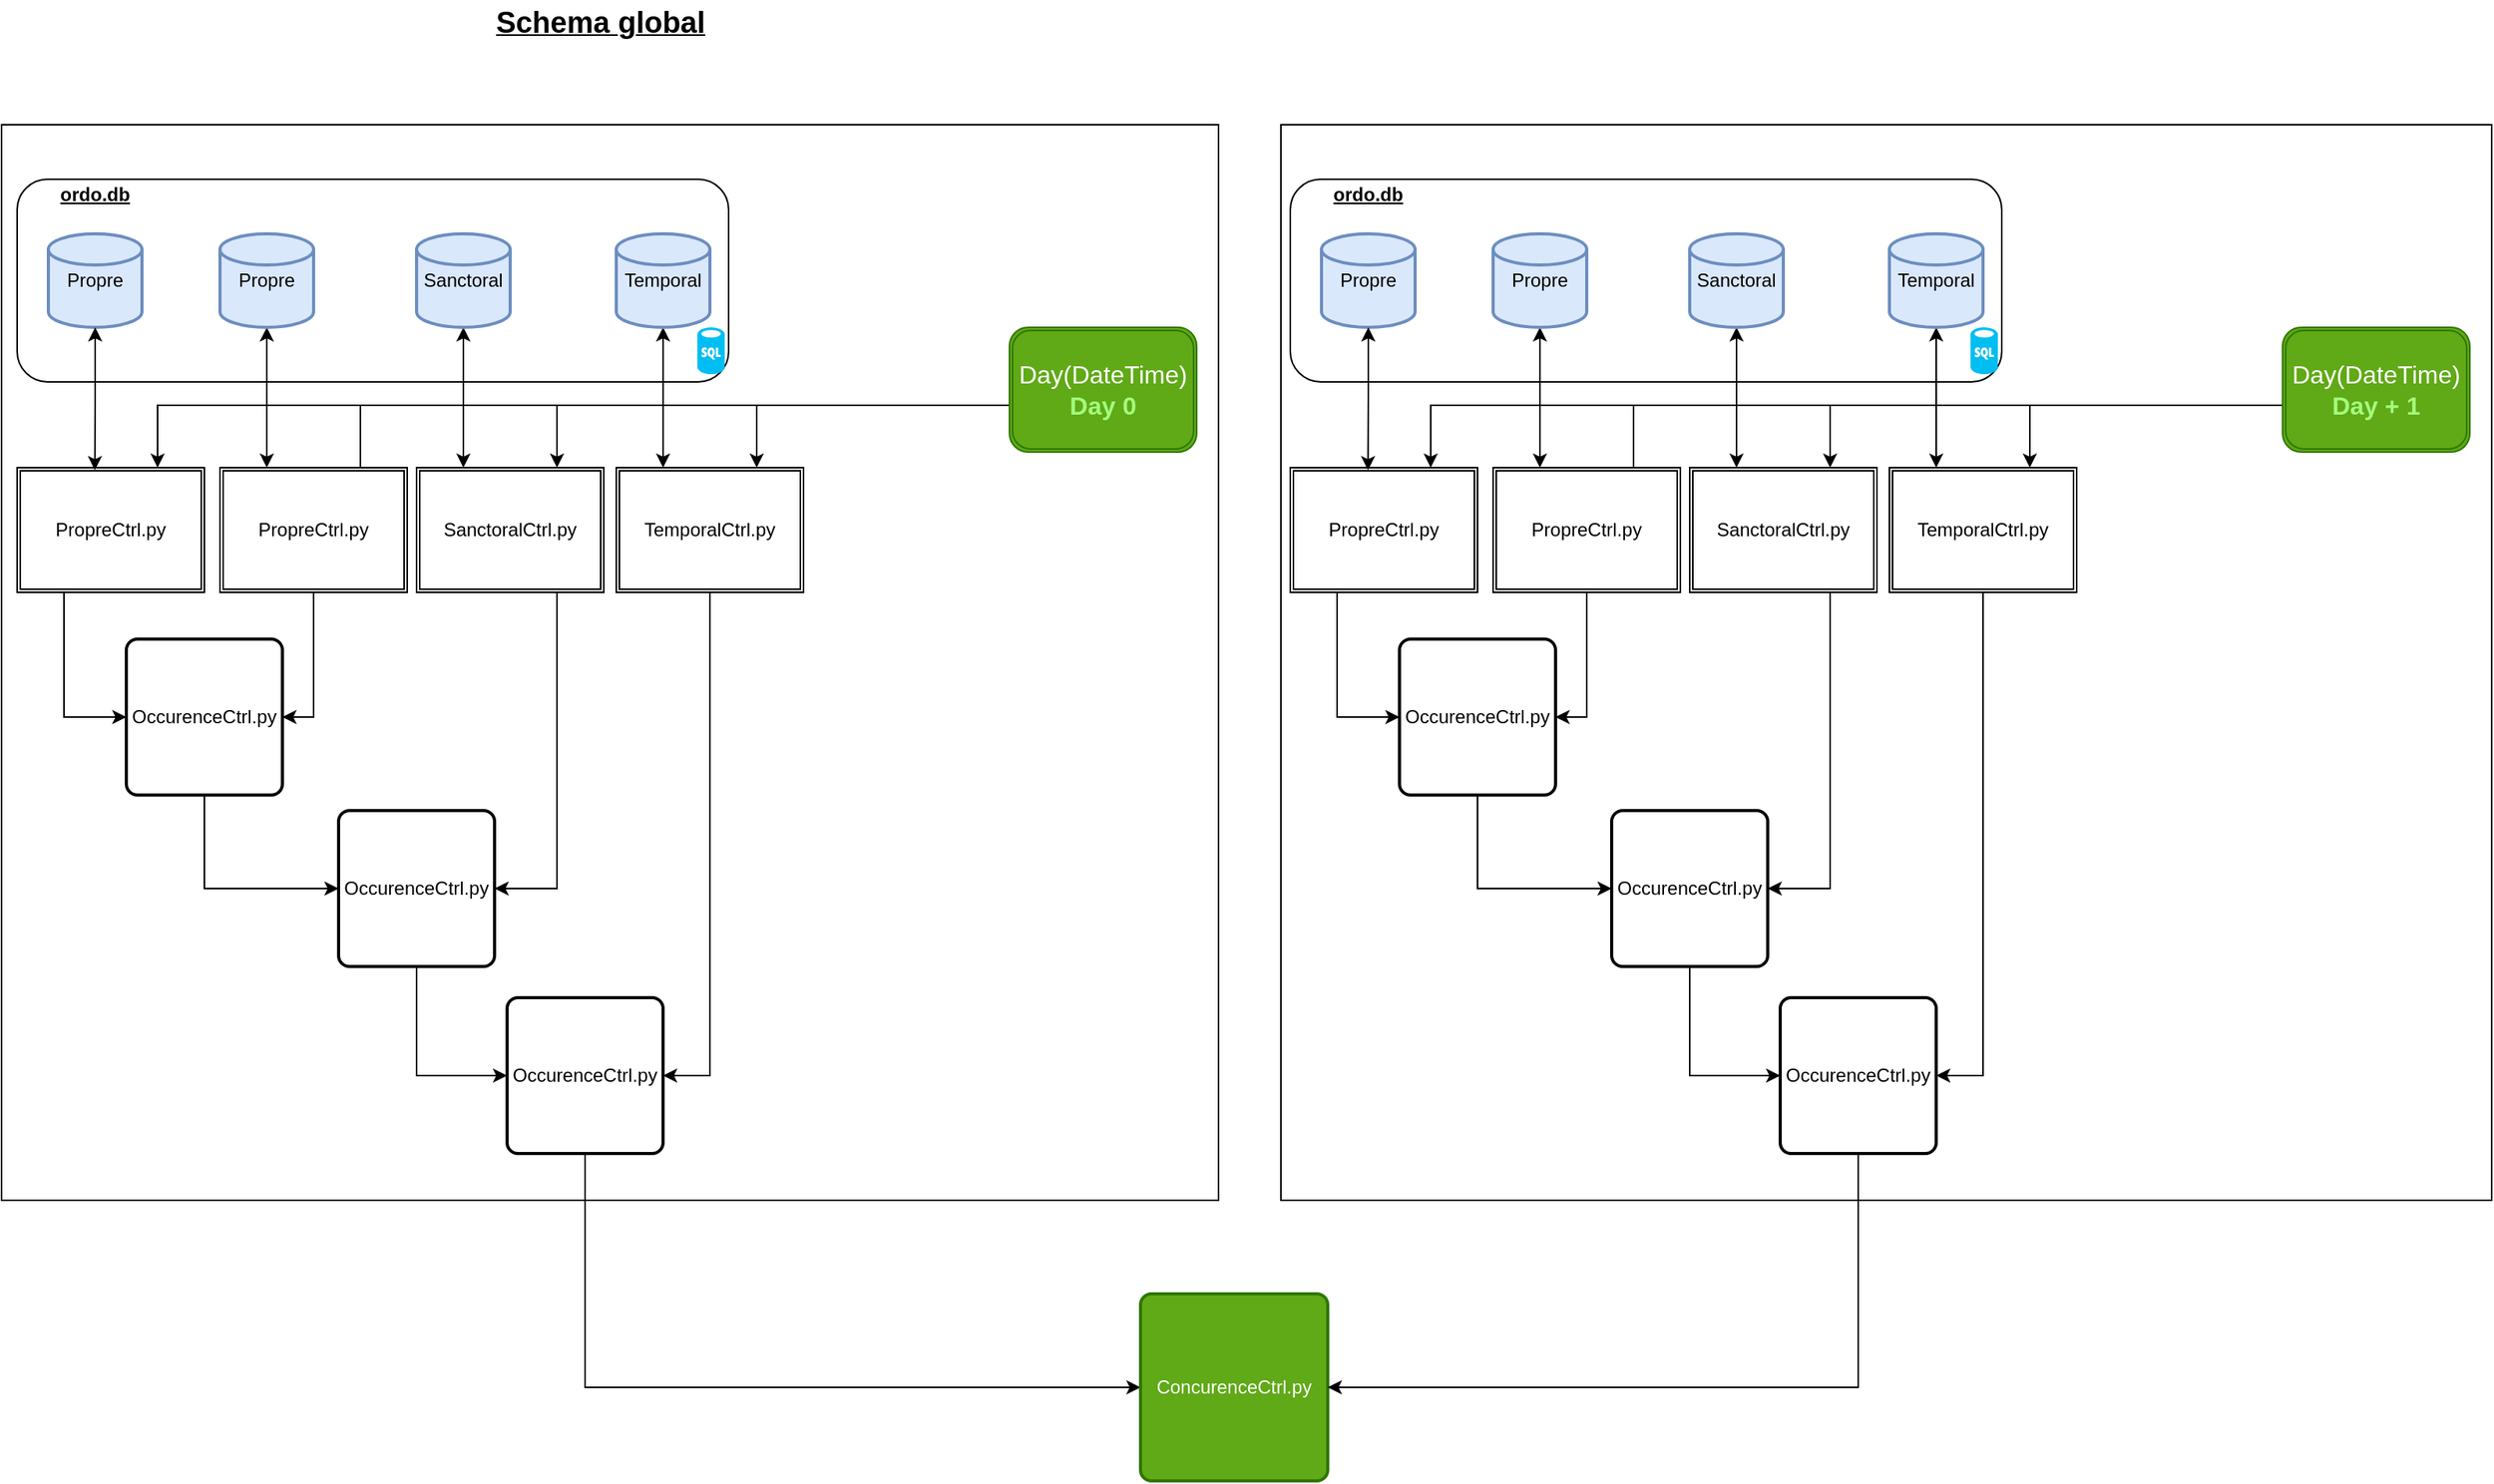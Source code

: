 <mxfile version="24.2.5" type="device">
  <diagram name="Page-1" id="sioYRf8UXPatwtXDIzv3">
    <mxGraphModel dx="1373" dy="1044" grid="1" gridSize="10" guides="1" tooltips="1" connect="1" arrows="1" fold="1" page="1" pageScale="1" pageWidth="827" pageHeight="1169" math="0" shadow="0">
      <root>
        <mxCell id="0" />
        <mxCell id="1" parent="0" />
        <mxCell id="imHsHSKxx16aIQ_CfQCZ-115" value="" style="rounded=0;whiteSpace=wrap;html=1;" vertex="1" parent="1">
          <mxGeometry x="850" y="90" width="776" height="690" as="geometry" />
        </mxCell>
        <mxCell id="imHsHSKxx16aIQ_CfQCZ-114" value="" style="rounded=0;whiteSpace=wrap;html=1;" vertex="1" parent="1">
          <mxGeometry x="30" y="90" width="780" height="690" as="geometry" />
        </mxCell>
        <mxCell id="imHsHSKxx16aIQ_CfQCZ-2" value="" style="rounded=1;whiteSpace=wrap;html=1;fillColor=none;" vertex="1" parent="1">
          <mxGeometry x="40" y="125" width="456" height="130" as="geometry" />
        </mxCell>
        <mxCell id="imHsHSKxx16aIQ_CfQCZ-3" style="edgeStyle=orthogonalEdgeStyle;rounded=0;orthogonalLoop=1;jettySize=auto;html=1;exitX=0;exitY=0.5;exitDx=0;exitDy=0;entryX=0.75;entryY=0;entryDx=0;entryDy=0;" edge="1" parent="1">
          <mxGeometry relative="1" as="geometry">
            <mxPoint x="676" y="270" as="sourcePoint" />
            <mxPoint x="260" y="320" as="targetPoint" />
            <Array as="points">
              <mxPoint x="556" y="270" />
              <mxPoint x="260" y="270" />
            </Array>
          </mxGeometry>
        </mxCell>
        <mxCell id="imHsHSKxx16aIQ_CfQCZ-13" style="edgeStyle=orthogonalEdgeStyle;rounded=0;orthogonalLoop=1;jettySize=auto;html=1;exitX=0;exitY=0.5;exitDx=0;exitDy=0;entryX=0.75;entryY=0;entryDx=0;entryDy=0;" edge="1" parent="1" source="jAT1CyBngLuAXYM52mBv-2" target="imHsHSKxx16aIQ_CfQCZ-11">
          <mxGeometry relative="1" as="geometry">
            <Array as="points">
              <mxPoint x="676" y="270" />
              <mxPoint x="130" y="270" />
            </Array>
          </mxGeometry>
        </mxCell>
        <mxCell id="imHsHSKxx16aIQ_CfQCZ-18" style="edgeStyle=orthogonalEdgeStyle;rounded=0;orthogonalLoop=1;jettySize=auto;html=1;exitX=0;exitY=0.5;exitDx=0;exitDy=0;entryX=0.75;entryY=0;entryDx=0;entryDy=0;" edge="1" parent="1" source="jAT1CyBngLuAXYM52mBv-2" target="jAT1CyBngLuAXYM52mBv-6">
          <mxGeometry relative="1" as="geometry">
            <Array as="points">
              <mxPoint x="676" y="270" />
              <mxPoint x="386" y="270" />
            </Array>
          </mxGeometry>
        </mxCell>
        <mxCell id="imHsHSKxx16aIQ_CfQCZ-19" style="edgeStyle=orthogonalEdgeStyle;rounded=0;orthogonalLoop=1;jettySize=auto;html=1;exitX=0;exitY=0.5;exitDx=0;exitDy=0;entryX=0.75;entryY=0;entryDx=0;entryDy=0;" edge="1" parent="1" source="jAT1CyBngLuAXYM52mBv-2" target="jAT1CyBngLuAXYM52mBv-7">
          <mxGeometry relative="1" as="geometry">
            <Array as="points">
              <mxPoint x="676" y="270" />
              <mxPoint x="514" y="270" />
            </Array>
          </mxGeometry>
        </mxCell>
        <mxCell id="jAT1CyBngLuAXYM52mBv-2" value="&lt;font style=&quot;font-size: 16px;&quot;&gt;Day(DateTime)&lt;/font&gt;&lt;div&gt;&lt;font color=&quot;#a3fc7c&quot; style=&quot;font-size: 16px;&quot;&gt;&lt;b&gt;Day 0&lt;/b&gt;&lt;/font&gt;&lt;/div&gt;" style="shape=ext;double=1;rounded=1;whiteSpace=wrap;html=1;fillColor=#60a917;strokeColor=#2D7600;fontColor=#ffffff;" parent="1" vertex="1">
          <mxGeometry x="676" y="220" width="120" height="80" as="geometry" />
        </mxCell>
        <mxCell id="jAT1CyBngLuAXYM52mBv-30" style="edgeStyle=orthogonalEdgeStyle;rounded=0;orthogonalLoop=1;jettySize=auto;html=1;exitX=0.75;exitY=1;exitDx=0;exitDy=0;entryX=1;entryY=0.5;entryDx=0;entryDy=0;" parent="1" source="jAT1CyBngLuAXYM52mBv-6" target="jAT1CyBngLuAXYM52mBv-28" edge="1">
          <mxGeometry relative="1" as="geometry" />
        </mxCell>
        <mxCell id="jAT1CyBngLuAXYM52mBv-6" value="SanctoralCtrl.py" style="shape=ext;double=1;rounded=0;whiteSpace=wrap;html=1;" parent="1" vertex="1">
          <mxGeometry x="296" y="310" width="120" height="80" as="geometry" />
        </mxCell>
        <mxCell id="jAT1CyBngLuAXYM52mBv-33" style="edgeStyle=orthogonalEdgeStyle;rounded=0;orthogonalLoop=1;jettySize=auto;html=1;exitX=0.5;exitY=1;exitDx=0;exitDy=0;entryX=1;entryY=0.5;entryDx=0;entryDy=0;" parent="1" source="jAT1CyBngLuAXYM52mBv-7" target="jAT1CyBngLuAXYM52mBv-31" edge="1">
          <mxGeometry relative="1" as="geometry" />
        </mxCell>
        <mxCell id="jAT1CyBngLuAXYM52mBv-7" value="TemporalCtrl.py" style="shape=ext;double=1;rounded=0;whiteSpace=wrap;html=1;" parent="1" vertex="1">
          <mxGeometry x="424" y="310" width="120" height="80" as="geometry" />
        </mxCell>
        <mxCell id="imHsHSKxx16aIQ_CfQCZ-15" style="edgeStyle=orthogonalEdgeStyle;rounded=0;orthogonalLoop=1;jettySize=auto;html=1;exitX=0.5;exitY=1;exitDx=0;exitDy=0;entryX=1;entryY=0.5;entryDx=0;entryDy=0;" edge="1" parent="1" source="jAT1CyBngLuAXYM52mBv-13" target="imHsHSKxx16aIQ_CfQCZ-14">
          <mxGeometry relative="1" as="geometry" />
        </mxCell>
        <mxCell id="jAT1CyBngLuAXYM52mBv-13" value="PropreCtrl.py" style="shape=ext;double=1;rounded=0;whiteSpace=wrap;html=1;" parent="1" vertex="1">
          <mxGeometry x="170" y="310" width="120" height="80" as="geometry" />
        </mxCell>
        <mxCell id="jAT1CyBngLuAXYM52mBv-24" style="edgeStyle=orthogonalEdgeStyle;rounded=0;orthogonalLoop=1;jettySize=auto;html=1;exitX=0.5;exitY=1;exitDx=0;exitDy=0;exitPerimeter=0;entryX=0.25;entryY=0;entryDx=0;entryDy=0;startArrow=classic;startFill=1;" parent="1" source="jAT1CyBngLuAXYM52mBv-14" target="jAT1CyBngLuAXYM52mBv-13" edge="1">
          <mxGeometry relative="1" as="geometry" />
        </mxCell>
        <mxCell id="jAT1CyBngLuAXYM52mBv-14" value="Propre" style="strokeWidth=2;html=1;shape=mxgraph.flowchart.database;whiteSpace=wrap;fillColor=#dae8fc;strokeColor=#6c8ebf;" parent="1" vertex="1">
          <mxGeometry x="170" y="160" width="60" height="60" as="geometry" />
        </mxCell>
        <mxCell id="jAT1CyBngLuAXYM52mBv-25" style="edgeStyle=orthogonalEdgeStyle;rounded=0;orthogonalLoop=1;jettySize=auto;html=1;exitX=0.5;exitY=1;exitDx=0;exitDy=0;exitPerimeter=0;entryX=0.25;entryY=0;entryDx=0;entryDy=0;startArrow=classic;startFill=1;" parent="1" source="jAT1CyBngLuAXYM52mBv-15" target="jAT1CyBngLuAXYM52mBv-6" edge="1">
          <mxGeometry relative="1" as="geometry" />
        </mxCell>
        <mxCell id="jAT1CyBngLuAXYM52mBv-15" value="Sanctoral" style="strokeWidth=2;html=1;shape=mxgraph.flowchart.database;whiteSpace=wrap;fillColor=#dae8fc;strokeColor=#6c8ebf;" parent="1" vertex="1">
          <mxGeometry x="296" y="160" width="60" height="60" as="geometry" />
        </mxCell>
        <mxCell id="jAT1CyBngLuAXYM52mBv-26" style="edgeStyle=orthogonalEdgeStyle;rounded=0;orthogonalLoop=1;jettySize=auto;html=1;exitX=0.5;exitY=1;exitDx=0;exitDy=0;exitPerimeter=0;entryX=0.25;entryY=0;entryDx=0;entryDy=0;startArrow=classic;startFill=1;" parent="1" source="jAT1CyBngLuAXYM52mBv-16" target="jAT1CyBngLuAXYM52mBv-7" edge="1">
          <mxGeometry relative="1" as="geometry" />
        </mxCell>
        <mxCell id="jAT1CyBngLuAXYM52mBv-16" value="Temporal" style="strokeWidth=2;html=1;shape=mxgraph.flowchart.database;whiteSpace=wrap;fillColor=#dae8fc;strokeColor=#6c8ebf;" parent="1" vertex="1">
          <mxGeometry x="424" y="160" width="60" height="60" as="geometry" />
        </mxCell>
        <mxCell id="jAT1CyBngLuAXYM52mBv-17" style="edgeStyle=orthogonalEdgeStyle;rounded=0;orthogonalLoop=1;jettySize=auto;html=1;exitX=0.5;exitY=1;exitDx=0;exitDy=0;exitPerimeter=0;" parent="1" source="jAT1CyBngLuAXYM52mBv-16" target="jAT1CyBngLuAXYM52mBv-16" edge="1">
          <mxGeometry relative="1" as="geometry" />
        </mxCell>
        <mxCell id="jAT1CyBngLuAXYM52mBv-21" style="edgeStyle=orthogonalEdgeStyle;rounded=0;orthogonalLoop=1;jettySize=auto;html=1;exitX=0.5;exitY=1;exitDx=0;exitDy=0;exitPerimeter=0;" parent="1" source="jAT1CyBngLuAXYM52mBv-15" target="jAT1CyBngLuAXYM52mBv-15" edge="1">
          <mxGeometry relative="1" as="geometry" />
        </mxCell>
        <mxCell id="jAT1CyBngLuAXYM52mBv-32" style="edgeStyle=orthogonalEdgeStyle;rounded=0;orthogonalLoop=1;jettySize=auto;html=1;exitX=0.5;exitY=1;exitDx=0;exitDy=0;entryX=0;entryY=0.5;entryDx=0;entryDy=0;" parent="1" source="jAT1CyBngLuAXYM52mBv-28" target="jAT1CyBngLuAXYM52mBv-31" edge="1">
          <mxGeometry relative="1" as="geometry" />
        </mxCell>
        <mxCell id="jAT1CyBngLuAXYM52mBv-28" value="OccurenceCtrl.py" style="rounded=1;whiteSpace=wrap;html=1;absoluteArcSize=1;arcSize=14;strokeWidth=2;" parent="1" vertex="1">
          <mxGeometry x="246" y="530" width="100" height="100" as="geometry" />
        </mxCell>
        <mxCell id="imHsHSKxx16aIQ_CfQCZ-111" style="edgeStyle=orthogonalEdgeStyle;rounded=0;orthogonalLoop=1;jettySize=auto;html=1;exitX=0.5;exitY=1;exitDx=0;exitDy=0;entryX=0;entryY=0.5;entryDx=0;entryDy=0;" edge="1" parent="1" source="jAT1CyBngLuAXYM52mBv-31" target="imHsHSKxx16aIQ_CfQCZ-5">
          <mxGeometry relative="1" as="geometry" />
        </mxCell>
        <mxCell id="jAT1CyBngLuAXYM52mBv-31" value="OccurenceCtrl.py" style="rounded=1;whiteSpace=wrap;html=1;absoluteArcSize=1;arcSize=14;strokeWidth=2;" parent="1" vertex="1">
          <mxGeometry x="354" y="650" width="100" height="100" as="geometry" />
        </mxCell>
        <mxCell id="jAT1CyBngLuAXYM52mBv-44" value="&lt;b&gt;&lt;u&gt;&lt;font style=&quot;font-size: 19px;&quot;&gt;Schema global&lt;/font&gt;&lt;/u&gt;&lt;/b&gt;" style="text;html=1;align=center;verticalAlign=middle;whiteSpace=wrap;rounded=0;" parent="1" vertex="1">
          <mxGeometry x="283" y="10" width="262" height="30" as="geometry" />
        </mxCell>
        <mxCell id="imHsHSKxx16aIQ_CfQCZ-4" value="&lt;u&gt;&lt;b&gt;ordo.db&lt;/b&gt;&lt;/u&gt;" style="text;html=1;align=center;verticalAlign=middle;whiteSpace=wrap;rounded=0;" vertex="1" parent="1">
          <mxGeometry x="60" y="120" width="60" height="30" as="geometry" />
        </mxCell>
        <mxCell id="imHsHSKxx16aIQ_CfQCZ-5" value="ConcurenceCtrl.py" style="rounded=1;whiteSpace=wrap;html=1;absoluteArcSize=1;arcSize=14;strokeWidth=2;fillColor=#60a917;fontColor=#ffffff;strokeColor=#2D7600;" vertex="1" parent="1">
          <mxGeometry x="760" y="840" width="120" height="120" as="geometry" />
        </mxCell>
        <mxCell id="imHsHSKxx16aIQ_CfQCZ-8" value="" style="verticalLabelPosition=bottom;html=1;verticalAlign=top;align=center;strokeColor=none;fillColor=#00BEF2;shape=mxgraph.azure.sql_database;" vertex="1" parent="1">
          <mxGeometry x="476" y="220" width="17.5" height="30" as="geometry" />
        </mxCell>
        <mxCell id="imHsHSKxx16aIQ_CfQCZ-10" value="Propre" style="strokeWidth=2;html=1;shape=mxgraph.flowchart.database;whiteSpace=wrap;fillColor=#dae8fc;strokeColor=#6c8ebf;" vertex="1" parent="1">
          <mxGeometry x="60" y="160" width="60" height="60" as="geometry" />
        </mxCell>
        <mxCell id="imHsHSKxx16aIQ_CfQCZ-16" style="edgeStyle=orthogonalEdgeStyle;rounded=0;orthogonalLoop=1;jettySize=auto;html=1;exitX=0.25;exitY=1;exitDx=0;exitDy=0;entryX=0;entryY=0.5;entryDx=0;entryDy=0;" edge="1" parent="1" source="imHsHSKxx16aIQ_CfQCZ-11" target="imHsHSKxx16aIQ_CfQCZ-14">
          <mxGeometry relative="1" as="geometry" />
        </mxCell>
        <mxCell id="imHsHSKxx16aIQ_CfQCZ-11" value="PropreCtrl.py" style="shape=ext;double=1;rounded=0;whiteSpace=wrap;html=1;" vertex="1" parent="1">
          <mxGeometry x="40" y="310" width="120" height="80" as="geometry" />
        </mxCell>
        <mxCell id="imHsHSKxx16aIQ_CfQCZ-12" style="edgeStyle=orthogonalEdgeStyle;rounded=0;orthogonalLoop=1;jettySize=auto;html=1;exitX=0.5;exitY=1;exitDx=0;exitDy=0;exitPerimeter=0;entryX=0.415;entryY=0.02;entryDx=0;entryDy=0;entryPerimeter=0;startArrow=classic;startFill=1;" edge="1" parent="1" source="imHsHSKxx16aIQ_CfQCZ-10" target="imHsHSKxx16aIQ_CfQCZ-11">
          <mxGeometry relative="1" as="geometry" />
        </mxCell>
        <mxCell id="imHsHSKxx16aIQ_CfQCZ-17" style="edgeStyle=orthogonalEdgeStyle;rounded=0;orthogonalLoop=1;jettySize=auto;html=1;exitX=0.5;exitY=1;exitDx=0;exitDy=0;entryX=0;entryY=0.5;entryDx=0;entryDy=0;" edge="1" parent="1" source="imHsHSKxx16aIQ_CfQCZ-14" target="jAT1CyBngLuAXYM52mBv-28">
          <mxGeometry relative="1" as="geometry" />
        </mxCell>
        <mxCell id="imHsHSKxx16aIQ_CfQCZ-14" value="OccurenceCtrl.py" style="rounded=1;whiteSpace=wrap;html=1;absoluteArcSize=1;arcSize=14;strokeWidth=2;" vertex="1" parent="1">
          <mxGeometry x="110" y="420" width="100" height="100" as="geometry" />
        </mxCell>
        <mxCell id="imHsHSKxx16aIQ_CfQCZ-78" value="" style="rounded=1;whiteSpace=wrap;html=1;fillColor=none;" vertex="1" parent="1">
          <mxGeometry x="856" y="125" width="456" height="130" as="geometry" />
        </mxCell>
        <mxCell id="imHsHSKxx16aIQ_CfQCZ-79" style="edgeStyle=orthogonalEdgeStyle;rounded=0;orthogonalLoop=1;jettySize=auto;html=1;exitX=0;exitY=0.5;exitDx=0;exitDy=0;entryX=0.75;entryY=0;entryDx=0;entryDy=0;" edge="1" parent="1">
          <mxGeometry relative="1" as="geometry">
            <mxPoint x="1492" y="270" as="sourcePoint" />
            <mxPoint x="1076" y="320" as="targetPoint" />
            <Array as="points">
              <mxPoint x="1372" y="270" />
              <mxPoint x="1076" y="270" />
            </Array>
          </mxGeometry>
        </mxCell>
        <mxCell id="imHsHSKxx16aIQ_CfQCZ-80" style="edgeStyle=orthogonalEdgeStyle;rounded=0;orthogonalLoop=1;jettySize=auto;html=1;exitX=0;exitY=0.5;exitDx=0;exitDy=0;entryX=0.75;entryY=0;entryDx=0;entryDy=0;" edge="1" parent="1" source="imHsHSKxx16aIQ_CfQCZ-83" target="imHsHSKxx16aIQ_CfQCZ-107">
          <mxGeometry relative="1" as="geometry">
            <Array as="points">
              <mxPoint x="1492" y="270" />
              <mxPoint x="946" y="270" />
            </Array>
          </mxGeometry>
        </mxCell>
        <mxCell id="imHsHSKxx16aIQ_CfQCZ-81" style="edgeStyle=orthogonalEdgeStyle;rounded=0;orthogonalLoop=1;jettySize=auto;html=1;exitX=0;exitY=0.5;exitDx=0;exitDy=0;entryX=0.75;entryY=0;entryDx=0;entryDy=0;" edge="1" parent="1" source="imHsHSKxx16aIQ_CfQCZ-83" target="imHsHSKxx16aIQ_CfQCZ-85">
          <mxGeometry relative="1" as="geometry">
            <Array as="points">
              <mxPoint x="1492" y="270" />
              <mxPoint x="1202" y="270" />
            </Array>
          </mxGeometry>
        </mxCell>
        <mxCell id="imHsHSKxx16aIQ_CfQCZ-82" style="edgeStyle=orthogonalEdgeStyle;rounded=0;orthogonalLoop=1;jettySize=auto;html=1;exitX=0;exitY=0.5;exitDx=0;exitDy=0;entryX=0.75;entryY=0;entryDx=0;entryDy=0;" edge="1" parent="1" source="imHsHSKxx16aIQ_CfQCZ-83" target="imHsHSKxx16aIQ_CfQCZ-87">
          <mxGeometry relative="1" as="geometry">
            <Array as="points">
              <mxPoint x="1492" y="270" />
              <mxPoint x="1330" y="270" />
            </Array>
          </mxGeometry>
        </mxCell>
        <mxCell id="imHsHSKxx16aIQ_CfQCZ-83" value="&lt;font style=&quot;font-size: 16px;&quot;&gt;Day(DateTime)&lt;/font&gt;&lt;div&gt;&lt;font color=&quot;#a3fc7c&quot; style=&quot;font-size: 16px;&quot;&gt;&lt;b&gt;Day + 1&lt;/b&gt;&lt;/font&gt;&lt;/div&gt;" style="shape=ext;double=1;rounded=1;whiteSpace=wrap;html=1;fillColor=#60a917;strokeColor=#2D7600;fontColor=#ffffff;" vertex="1" parent="1">
          <mxGeometry x="1492" y="220" width="120" height="80" as="geometry" />
        </mxCell>
        <mxCell id="imHsHSKxx16aIQ_CfQCZ-84" style="edgeStyle=orthogonalEdgeStyle;rounded=0;orthogonalLoop=1;jettySize=auto;html=1;exitX=0.75;exitY=1;exitDx=0;exitDy=0;entryX=1;entryY=0.5;entryDx=0;entryDy=0;" edge="1" parent="1" source="imHsHSKxx16aIQ_CfQCZ-85" target="imHsHSKxx16aIQ_CfQCZ-99">
          <mxGeometry relative="1" as="geometry" />
        </mxCell>
        <mxCell id="imHsHSKxx16aIQ_CfQCZ-85" value="SanctoralCtrl.py" style="shape=ext;double=1;rounded=0;whiteSpace=wrap;html=1;" vertex="1" parent="1">
          <mxGeometry x="1112" y="310" width="120" height="80" as="geometry" />
        </mxCell>
        <mxCell id="imHsHSKxx16aIQ_CfQCZ-86" style="edgeStyle=orthogonalEdgeStyle;rounded=0;orthogonalLoop=1;jettySize=auto;html=1;exitX=0.5;exitY=1;exitDx=0;exitDy=0;entryX=1;entryY=0.5;entryDx=0;entryDy=0;" edge="1" parent="1" source="imHsHSKxx16aIQ_CfQCZ-87" target="imHsHSKxx16aIQ_CfQCZ-101">
          <mxGeometry relative="1" as="geometry" />
        </mxCell>
        <mxCell id="imHsHSKxx16aIQ_CfQCZ-87" value="TemporalCtrl.py" style="shape=ext;double=1;rounded=0;whiteSpace=wrap;html=1;" vertex="1" parent="1">
          <mxGeometry x="1240" y="310" width="120" height="80" as="geometry" />
        </mxCell>
        <mxCell id="imHsHSKxx16aIQ_CfQCZ-88" style="edgeStyle=orthogonalEdgeStyle;rounded=0;orthogonalLoop=1;jettySize=auto;html=1;exitX=0.5;exitY=1;exitDx=0;exitDy=0;entryX=1;entryY=0.5;entryDx=0;entryDy=0;" edge="1" parent="1" source="imHsHSKxx16aIQ_CfQCZ-89" target="imHsHSKxx16aIQ_CfQCZ-110">
          <mxGeometry relative="1" as="geometry" />
        </mxCell>
        <mxCell id="imHsHSKxx16aIQ_CfQCZ-89" value="PropreCtrl.py" style="shape=ext;double=1;rounded=0;whiteSpace=wrap;html=1;" vertex="1" parent="1">
          <mxGeometry x="986" y="310" width="120" height="80" as="geometry" />
        </mxCell>
        <mxCell id="imHsHSKxx16aIQ_CfQCZ-90" style="edgeStyle=orthogonalEdgeStyle;rounded=0;orthogonalLoop=1;jettySize=auto;html=1;exitX=0.5;exitY=1;exitDx=0;exitDy=0;exitPerimeter=0;entryX=0.25;entryY=0;entryDx=0;entryDy=0;startArrow=classic;startFill=1;" edge="1" parent="1" source="imHsHSKxx16aIQ_CfQCZ-91" target="imHsHSKxx16aIQ_CfQCZ-89">
          <mxGeometry relative="1" as="geometry" />
        </mxCell>
        <mxCell id="imHsHSKxx16aIQ_CfQCZ-91" value="Propre" style="strokeWidth=2;html=1;shape=mxgraph.flowchart.database;whiteSpace=wrap;fillColor=#dae8fc;strokeColor=#6c8ebf;" vertex="1" parent="1">
          <mxGeometry x="986" y="160" width="60" height="60" as="geometry" />
        </mxCell>
        <mxCell id="imHsHSKxx16aIQ_CfQCZ-92" style="edgeStyle=orthogonalEdgeStyle;rounded=0;orthogonalLoop=1;jettySize=auto;html=1;exitX=0.5;exitY=1;exitDx=0;exitDy=0;exitPerimeter=0;entryX=0.25;entryY=0;entryDx=0;entryDy=0;startArrow=classic;startFill=1;" edge="1" parent="1" source="imHsHSKxx16aIQ_CfQCZ-93" target="imHsHSKxx16aIQ_CfQCZ-85">
          <mxGeometry relative="1" as="geometry" />
        </mxCell>
        <mxCell id="imHsHSKxx16aIQ_CfQCZ-93" value="Sanctoral" style="strokeWidth=2;html=1;shape=mxgraph.flowchart.database;whiteSpace=wrap;fillColor=#dae8fc;strokeColor=#6c8ebf;" vertex="1" parent="1">
          <mxGeometry x="1112" y="160" width="60" height="60" as="geometry" />
        </mxCell>
        <mxCell id="imHsHSKxx16aIQ_CfQCZ-94" style="edgeStyle=orthogonalEdgeStyle;rounded=0;orthogonalLoop=1;jettySize=auto;html=1;exitX=0.5;exitY=1;exitDx=0;exitDy=0;exitPerimeter=0;entryX=0.25;entryY=0;entryDx=0;entryDy=0;startArrow=classic;startFill=1;" edge="1" parent="1" source="imHsHSKxx16aIQ_CfQCZ-95" target="imHsHSKxx16aIQ_CfQCZ-87">
          <mxGeometry relative="1" as="geometry" />
        </mxCell>
        <mxCell id="imHsHSKxx16aIQ_CfQCZ-95" value="Temporal" style="strokeWidth=2;html=1;shape=mxgraph.flowchart.database;whiteSpace=wrap;fillColor=#dae8fc;strokeColor=#6c8ebf;" vertex="1" parent="1">
          <mxGeometry x="1240" y="160" width="60" height="60" as="geometry" />
        </mxCell>
        <mxCell id="imHsHSKxx16aIQ_CfQCZ-96" style="edgeStyle=orthogonalEdgeStyle;rounded=0;orthogonalLoop=1;jettySize=auto;html=1;exitX=0.5;exitY=1;exitDx=0;exitDy=0;exitPerimeter=0;" edge="1" parent="1" source="imHsHSKxx16aIQ_CfQCZ-95" target="imHsHSKxx16aIQ_CfQCZ-95">
          <mxGeometry relative="1" as="geometry" />
        </mxCell>
        <mxCell id="imHsHSKxx16aIQ_CfQCZ-97" style="edgeStyle=orthogonalEdgeStyle;rounded=0;orthogonalLoop=1;jettySize=auto;html=1;exitX=0.5;exitY=1;exitDx=0;exitDy=0;exitPerimeter=0;" edge="1" parent="1" source="imHsHSKxx16aIQ_CfQCZ-93" target="imHsHSKxx16aIQ_CfQCZ-93">
          <mxGeometry relative="1" as="geometry" />
        </mxCell>
        <mxCell id="imHsHSKxx16aIQ_CfQCZ-98" style="edgeStyle=orthogonalEdgeStyle;rounded=0;orthogonalLoop=1;jettySize=auto;html=1;exitX=0.5;exitY=1;exitDx=0;exitDy=0;entryX=0;entryY=0.5;entryDx=0;entryDy=0;" edge="1" parent="1" source="imHsHSKxx16aIQ_CfQCZ-99" target="imHsHSKxx16aIQ_CfQCZ-101">
          <mxGeometry relative="1" as="geometry" />
        </mxCell>
        <mxCell id="imHsHSKxx16aIQ_CfQCZ-99" value="OccurenceCtrl.py" style="rounded=1;whiteSpace=wrap;html=1;absoluteArcSize=1;arcSize=14;strokeWidth=2;" vertex="1" parent="1">
          <mxGeometry x="1062" y="530" width="100" height="100" as="geometry" />
        </mxCell>
        <mxCell id="imHsHSKxx16aIQ_CfQCZ-112" style="edgeStyle=orthogonalEdgeStyle;rounded=0;orthogonalLoop=1;jettySize=auto;html=1;exitX=0.5;exitY=1;exitDx=0;exitDy=0;entryX=1;entryY=0.5;entryDx=0;entryDy=0;" edge="1" parent="1" source="imHsHSKxx16aIQ_CfQCZ-101" target="imHsHSKxx16aIQ_CfQCZ-5">
          <mxGeometry relative="1" as="geometry" />
        </mxCell>
        <mxCell id="imHsHSKxx16aIQ_CfQCZ-101" value="OccurenceCtrl.py" style="rounded=1;whiteSpace=wrap;html=1;absoluteArcSize=1;arcSize=14;strokeWidth=2;" vertex="1" parent="1">
          <mxGeometry x="1170" y="650" width="100" height="100" as="geometry" />
        </mxCell>
        <mxCell id="imHsHSKxx16aIQ_CfQCZ-102" value="&lt;u&gt;&lt;b&gt;ordo.db&lt;/b&gt;&lt;/u&gt;" style="text;html=1;align=center;verticalAlign=middle;whiteSpace=wrap;rounded=0;" vertex="1" parent="1">
          <mxGeometry x="876" y="120" width="60" height="30" as="geometry" />
        </mxCell>
        <mxCell id="imHsHSKxx16aIQ_CfQCZ-104" value="" style="verticalLabelPosition=bottom;html=1;verticalAlign=top;align=center;strokeColor=none;fillColor=#00BEF2;shape=mxgraph.azure.sql_database;" vertex="1" parent="1">
          <mxGeometry x="1292" y="220" width="17.5" height="30" as="geometry" />
        </mxCell>
        <mxCell id="imHsHSKxx16aIQ_CfQCZ-105" value="Propre" style="strokeWidth=2;html=1;shape=mxgraph.flowchart.database;whiteSpace=wrap;fillColor=#dae8fc;strokeColor=#6c8ebf;" vertex="1" parent="1">
          <mxGeometry x="876" y="160" width="60" height="60" as="geometry" />
        </mxCell>
        <mxCell id="imHsHSKxx16aIQ_CfQCZ-106" style="edgeStyle=orthogonalEdgeStyle;rounded=0;orthogonalLoop=1;jettySize=auto;html=1;exitX=0.25;exitY=1;exitDx=0;exitDy=0;entryX=0;entryY=0.5;entryDx=0;entryDy=0;" edge="1" parent="1" source="imHsHSKxx16aIQ_CfQCZ-107" target="imHsHSKxx16aIQ_CfQCZ-110">
          <mxGeometry relative="1" as="geometry" />
        </mxCell>
        <mxCell id="imHsHSKxx16aIQ_CfQCZ-107" value="PropreCtrl.py" style="shape=ext;double=1;rounded=0;whiteSpace=wrap;html=1;" vertex="1" parent="1">
          <mxGeometry x="856" y="310" width="120" height="80" as="geometry" />
        </mxCell>
        <mxCell id="imHsHSKxx16aIQ_CfQCZ-108" style="edgeStyle=orthogonalEdgeStyle;rounded=0;orthogonalLoop=1;jettySize=auto;html=1;exitX=0.5;exitY=1;exitDx=0;exitDy=0;exitPerimeter=0;entryX=0.415;entryY=0.02;entryDx=0;entryDy=0;entryPerimeter=0;startArrow=classic;startFill=1;" edge="1" parent="1" source="imHsHSKxx16aIQ_CfQCZ-105" target="imHsHSKxx16aIQ_CfQCZ-107">
          <mxGeometry relative="1" as="geometry" />
        </mxCell>
        <mxCell id="imHsHSKxx16aIQ_CfQCZ-109" style="edgeStyle=orthogonalEdgeStyle;rounded=0;orthogonalLoop=1;jettySize=auto;html=1;exitX=0.5;exitY=1;exitDx=0;exitDy=0;entryX=0;entryY=0.5;entryDx=0;entryDy=0;" edge="1" parent="1" source="imHsHSKxx16aIQ_CfQCZ-110" target="imHsHSKxx16aIQ_CfQCZ-99">
          <mxGeometry relative="1" as="geometry" />
        </mxCell>
        <mxCell id="imHsHSKxx16aIQ_CfQCZ-110" value="OccurenceCtrl.py" style="rounded=1;whiteSpace=wrap;html=1;absoluteArcSize=1;arcSize=14;strokeWidth=2;" vertex="1" parent="1">
          <mxGeometry x="926" y="420" width="100" height="100" as="geometry" />
        </mxCell>
      </root>
    </mxGraphModel>
  </diagram>
</mxfile>
